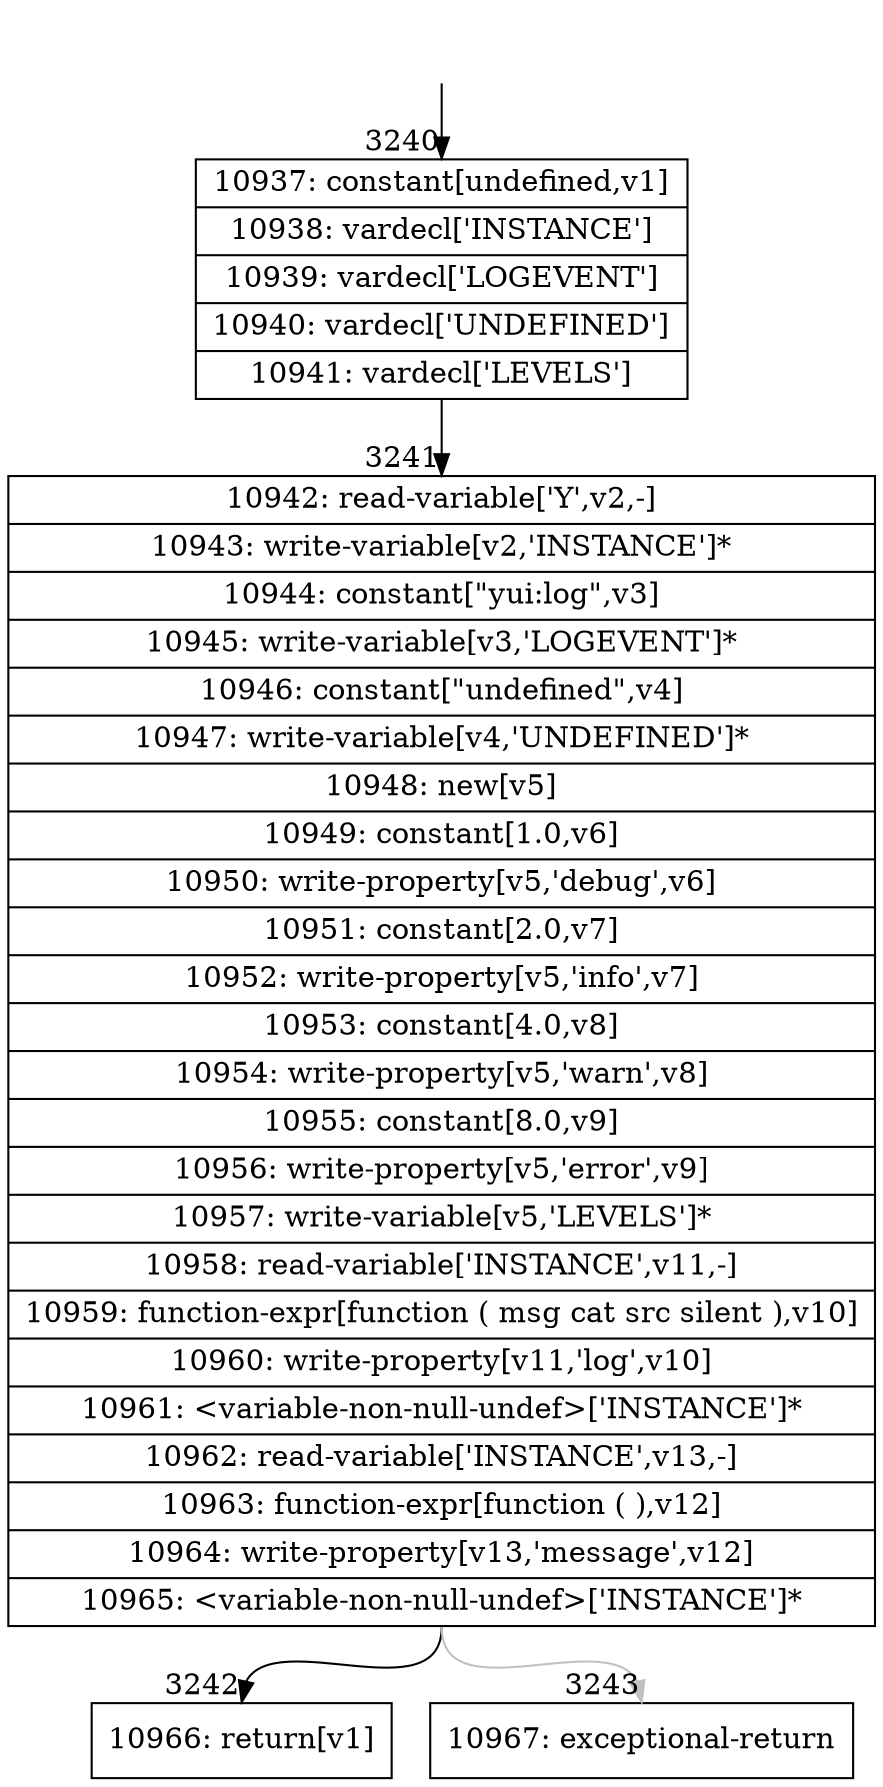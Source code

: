 digraph {
rankdir="TD"
BB_entry167[shape=none,label=""];
BB_entry167 -> BB3240 [tailport=s, headport=n, headlabel="    3240"]
BB3240 [shape=record label="{10937: constant[undefined,v1]|10938: vardecl['INSTANCE']|10939: vardecl['LOGEVENT']|10940: vardecl['UNDEFINED']|10941: vardecl['LEVELS']}" ] 
BB3240 -> BB3241 [tailport=s, headport=n, headlabel="      3241"]
BB3241 [shape=record label="{10942: read-variable['Y',v2,-]|10943: write-variable[v2,'INSTANCE']*|10944: constant[\"yui:log\",v3]|10945: write-variable[v3,'LOGEVENT']*|10946: constant[\"undefined\",v4]|10947: write-variable[v4,'UNDEFINED']*|10948: new[v5]|10949: constant[1.0,v6]|10950: write-property[v5,'debug',v6]|10951: constant[2.0,v7]|10952: write-property[v5,'info',v7]|10953: constant[4.0,v8]|10954: write-property[v5,'warn',v8]|10955: constant[8.0,v9]|10956: write-property[v5,'error',v9]|10957: write-variable[v5,'LEVELS']*|10958: read-variable['INSTANCE',v11,-]|10959: function-expr[function ( msg cat src silent ),v10]|10960: write-property[v11,'log',v10]|10961: \<variable-non-null-undef\>['INSTANCE']*|10962: read-variable['INSTANCE',v13,-]|10963: function-expr[function ( ),v12]|10964: write-property[v13,'message',v12]|10965: \<variable-non-null-undef\>['INSTANCE']*}" ] 
BB3241 -> BB3242 [tailport=s, headport=n, headlabel="      3242"]
BB3241 -> BB3243 [tailport=s, headport=n, color=gray, headlabel="      3243"]
BB3242 [shape=record label="{10966: return[v1]}" ] 
BB3243 [shape=record label="{10967: exceptional-return}" ] 
//#$~ 5454
}
